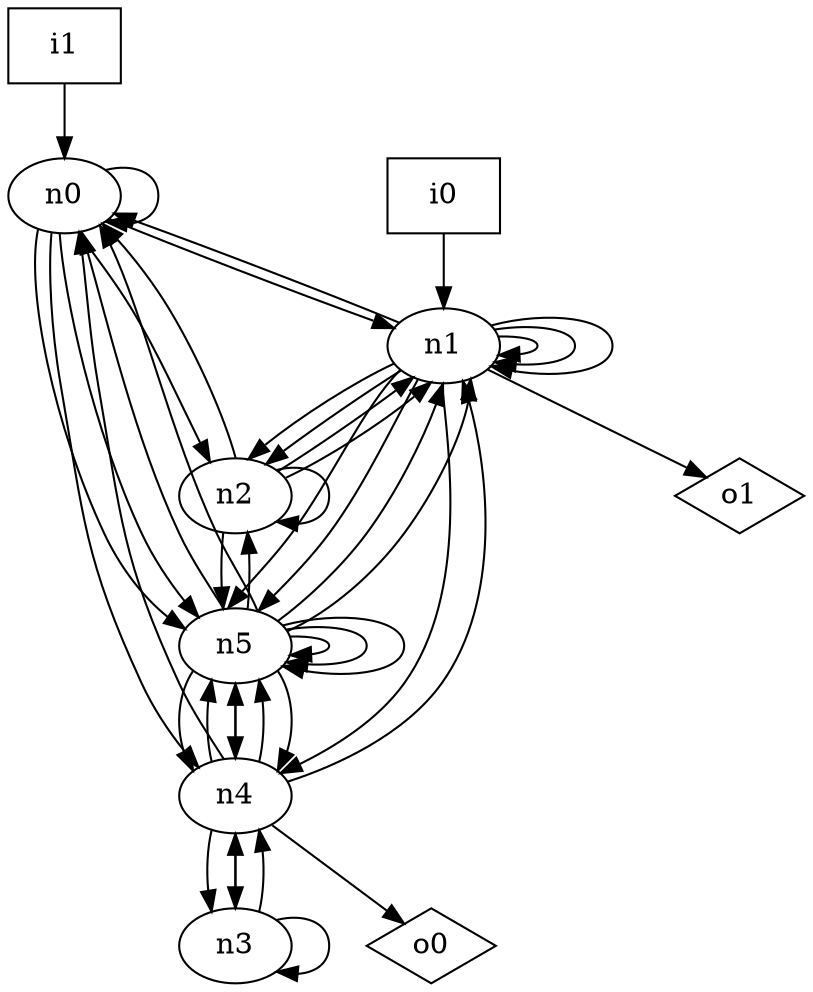 digraph G {
n0 [label="n0"];
n1 [label="n1"];
n2 [label="n2"];
n3 [label="n3"];
n4 [label="n4"];
n5 [label="n5"];
n6 [label="i0",shape="box"];
n7 [label="i1",shape="box"];
n8 [label="o0",shape="diamond"];
n9 [label="o1",shape="diamond"];
n0 -> n0
n0 -> n1
n0 -> n2
n0 -> n4
n0 -> n5
n0 -> n5
n1 -> n0
n1 -> n1
n1 -> n1
n1 -> n1
n1 -> n2
n1 -> n2
n1 -> n4
n1 -> n5
n1 -> n5
n1 -> n9
n2 -> n0
n2 -> n1
n2 -> n1
n2 -> n2
n2 -> n5
n3 -> n3
n3 -> n4
n3 -> n4
n4 -> n0
n4 -> n1
n4 -> n3
n4 -> n3
n4 -> n5
n4 -> n5
n4 -> n5
n4 -> n8
n5 -> n0
n5 -> n0
n5 -> n1
n5 -> n1
n5 -> n2
n5 -> n4
n5 -> n4
n5 -> n4
n5 -> n5
n5 -> n5
n5 -> n5
n6 -> n1
n7 -> n0
}